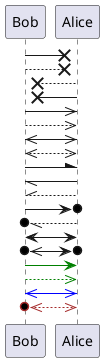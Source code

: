 @startuml
Bob ->x Alice
Bob -->x Alice
Bob x<-- Alice
Bob x<- Alice
Bob ->> Alice
Bob -->> Alice
Bob <<->> Alice
Bob <<-->> Alice
Bob -\ Alice
Bob \\- Alice
Bob //-- Alice
Bob ->o Alice
Bob o\\-- Alice
Bob <-> Alice
Bob o<<->o Alice
Bob -[#green]> Alice
Bob -[#green]->> Alice
Bob <<-[#blue]>> Alice
Bob o<<[#brown]-->> Alice
@enduml

' x|o <|\|/   -|-- | []- -[] []-- []-- -[]-  >|\|/ x|o